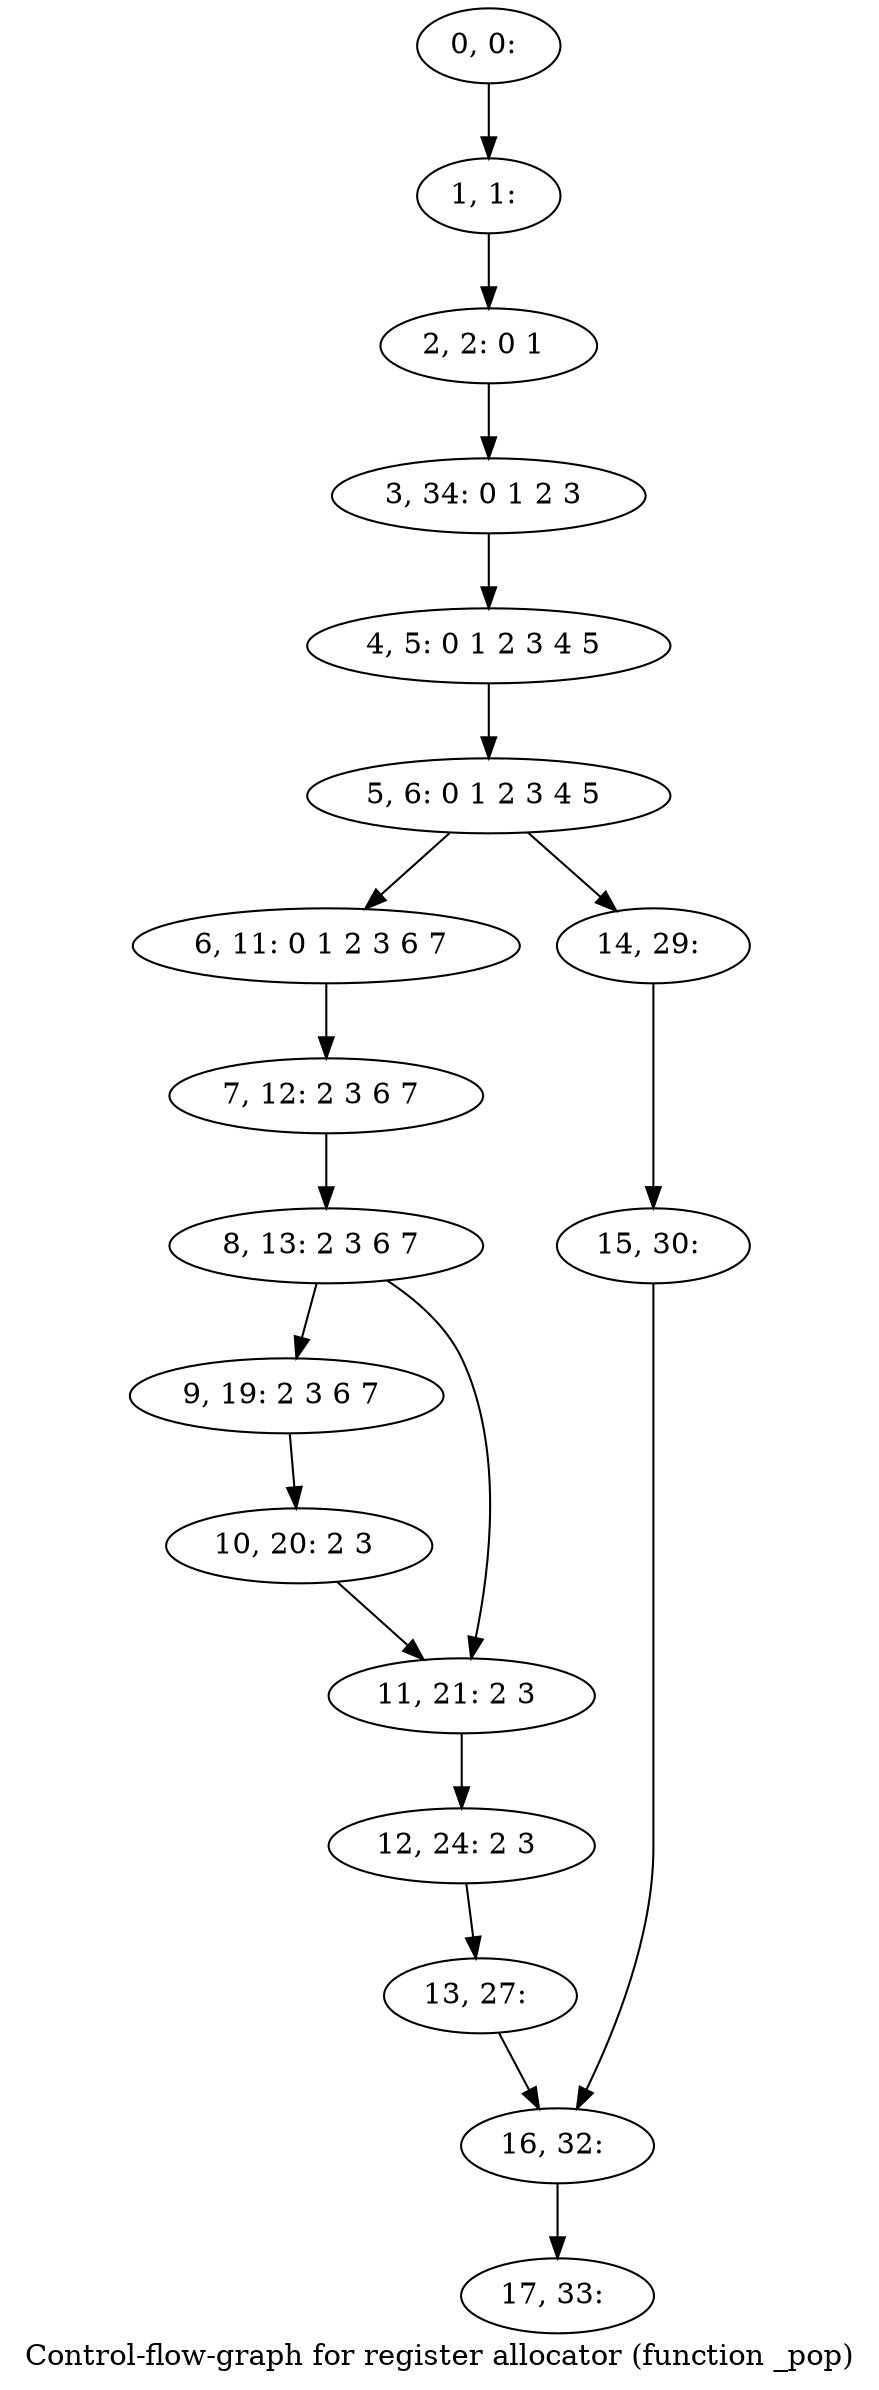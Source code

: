 digraph G {
graph [label="Control-flow-graph for register allocator (function _pop)"]
0[label="0, 0: "];
1[label="1, 1: "];
2[label="2, 2: 0 1 "];
3[label="3, 34: 0 1 2 3 "];
4[label="4, 5: 0 1 2 3 4 5 "];
5[label="5, 6: 0 1 2 3 4 5 "];
6[label="6, 11: 0 1 2 3 6 7 "];
7[label="7, 12: 2 3 6 7 "];
8[label="8, 13: 2 3 6 7 "];
9[label="9, 19: 2 3 6 7 "];
10[label="10, 20: 2 3 "];
11[label="11, 21: 2 3 "];
12[label="12, 24: 2 3 "];
13[label="13, 27: "];
14[label="14, 29: "];
15[label="15, 30: "];
16[label="16, 32: "];
17[label="17, 33: "];
0->1 ;
1->2 ;
2->3 ;
3->4 ;
4->5 ;
5->6 ;
5->14 ;
6->7 ;
7->8 ;
8->9 ;
8->11 ;
9->10 ;
10->11 ;
11->12 ;
12->13 ;
13->16 ;
14->15 ;
15->16 ;
16->17 ;
}
